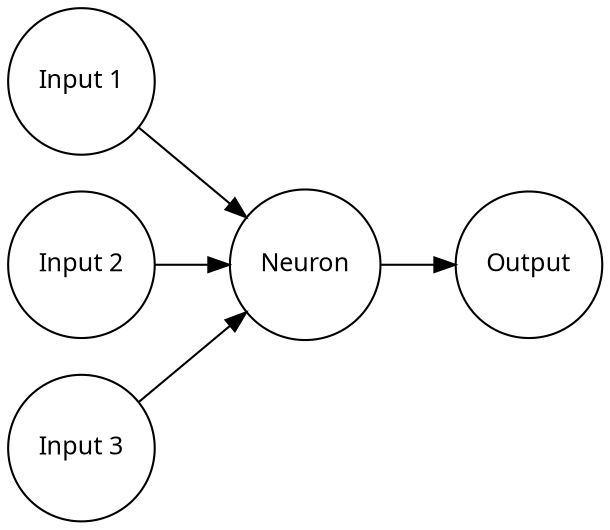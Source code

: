 digraph {
    graph [fontname = "Handlee"];
    node [fontname = "Handlee"];
    edge [fontname = "Handlee"];
    splines=line
    rankdir=LR;
    node [shape="circle", fontsize=12];
    "Input 1" -> "Neuron";
    "Input 2" -> "Neuron";
    "Input 3" -> "Neuron";
    "Neuron" -> "Output";
}
